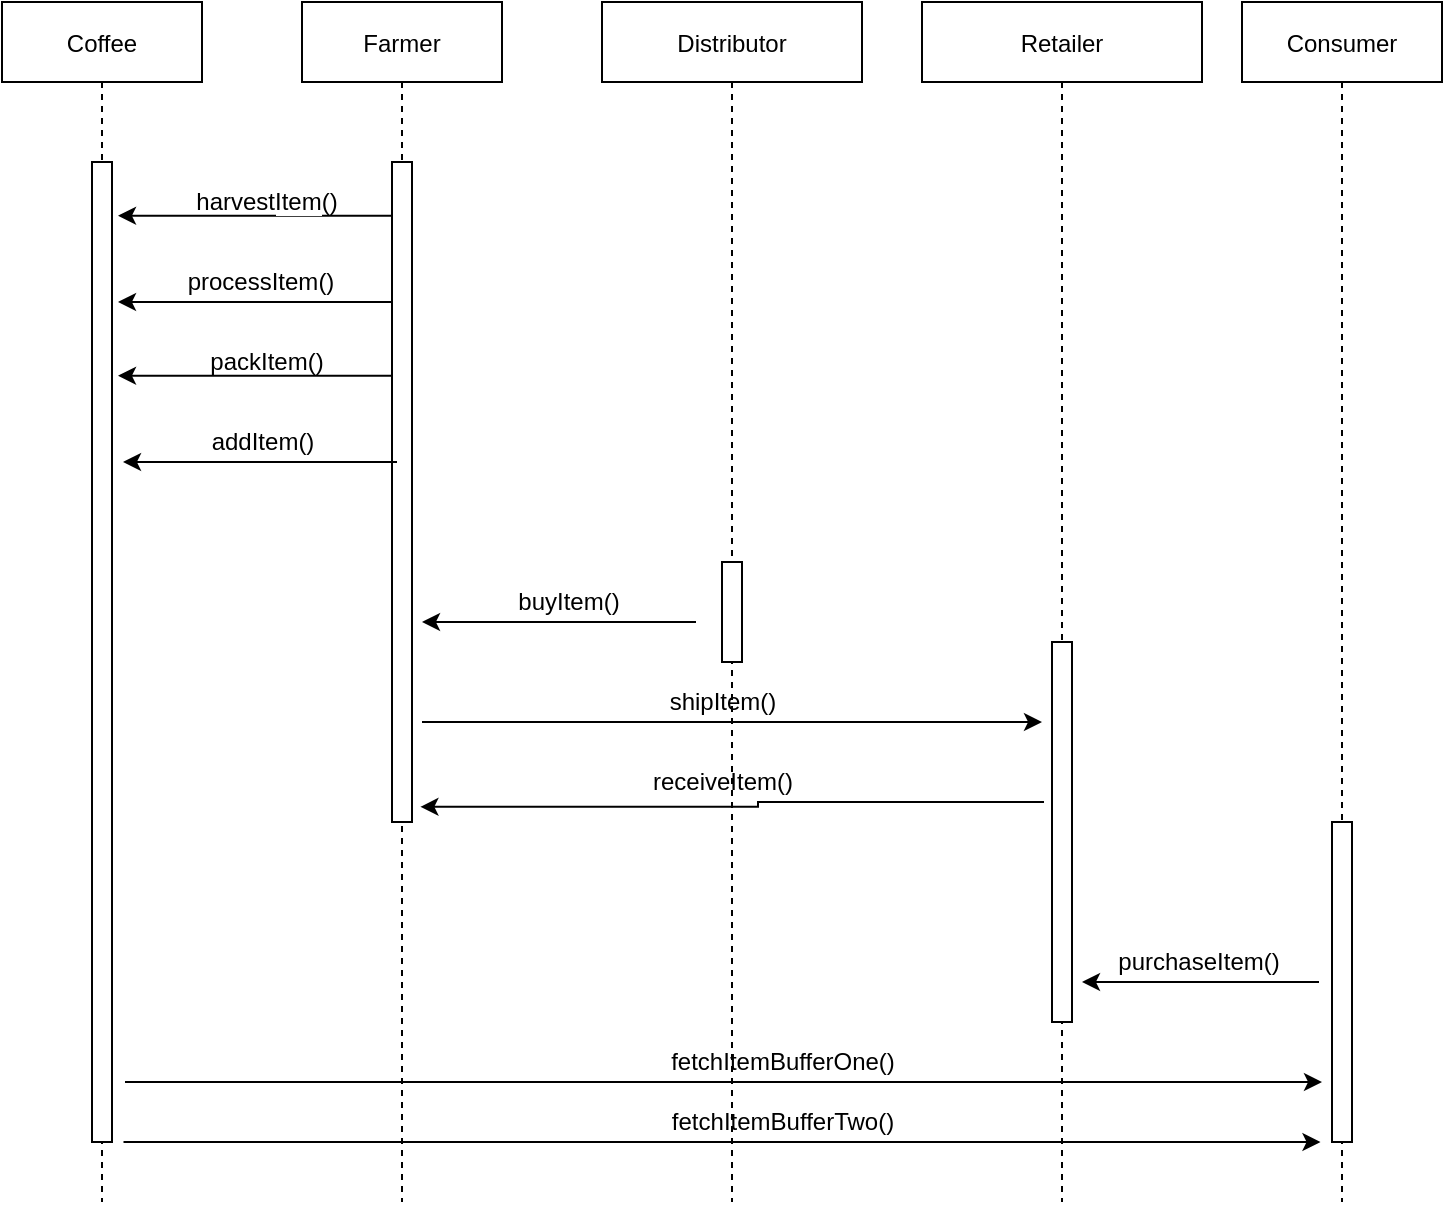 <mxfile version="17.2.4" type="device"><diagram id="kgpKYQtTHZ0yAKxKKP6v" name="Page-1"><mxGraphModel dx="1038" dy="649" grid="1" gridSize="10" guides="1" tooltips="1" connect="1" arrows="1" fold="1" page="1" pageScale="1" pageWidth="850" pageHeight="1100" math="0" shadow="0"><root><mxCell id="0"/><mxCell id="1" parent="0"/><mxCell id="3nuBFxr9cyL0pnOWT2aG-1" value="Coffee" style="shape=umlLifeline;perimeter=lifelinePerimeter;container=1;collapsible=0;recursiveResize=0;rounded=0;shadow=0;strokeWidth=1;" parent="1" vertex="1"><mxGeometry x="60" y="80" width="100" height="600" as="geometry"/></mxCell><mxCell id="3nuBFxr9cyL0pnOWT2aG-2" value="" style="points=[];perimeter=orthogonalPerimeter;rounded=0;shadow=0;strokeWidth=1;" parent="3nuBFxr9cyL0pnOWT2aG-1" vertex="1"><mxGeometry x="45" y="80" width="10" height="490" as="geometry"/></mxCell><mxCell id="UIEMN3f1FIc6W34SboFO-12" value="" style="edgeStyle=orthogonalEdgeStyle;rounded=0;orthogonalLoop=1;jettySize=auto;html=1;entryX=1.1;entryY=0.056;entryDx=0;entryDy=0;entryPerimeter=0;exitX=-0.2;exitY=0.056;exitDx=0;exitDy=0;exitPerimeter=0;" parent="3nuBFxr9cyL0pnOWT2aG-1" edge="1"><mxGeometry relative="1" as="geometry"><mxPoint x="195" y="150.0" as="sourcePoint"/><mxPoint x="58" y="150.0" as="targetPoint"/></mxGeometry></mxCell><mxCell id="3nuBFxr9cyL0pnOWT2aG-5" value="Farmer" style="shape=umlLifeline;perimeter=lifelinePerimeter;container=1;collapsible=0;recursiveResize=0;rounded=0;shadow=0;strokeWidth=1;" parent="1" vertex="1"><mxGeometry x="210" y="80" width="100" height="600" as="geometry"/></mxCell><mxCell id="3nuBFxr9cyL0pnOWT2aG-6" value="" style="points=[];perimeter=orthogonalPerimeter;rounded=0;shadow=0;strokeWidth=1;" parent="3nuBFxr9cyL0pnOWT2aG-5" vertex="1"><mxGeometry x="45" y="80" width="10" height="330" as="geometry"/></mxCell><mxCell id="UIEMN3f1FIc6W34SboFO-13" value="process&lt;span style=&quot;background-color: rgb(255 , 255 , 255)&quot;&gt;Item&lt;/span&gt;()" style="text;html=1;resizable=0;autosize=1;align=center;verticalAlign=middle;points=[];fillColor=none;strokeColor=none;rounded=0;" parent="3nuBFxr9cyL0pnOWT2aG-5" vertex="1"><mxGeometry x="-66" y="130" width="90" height="20" as="geometry"/></mxCell><mxCell id="UIEMN3f1FIc6W34SboFO-14" value="" style="edgeStyle=orthogonalEdgeStyle;rounded=0;orthogonalLoop=1;jettySize=auto;html=1;entryX=1.1;entryY=0.056;entryDx=0;entryDy=0;entryPerimeter=0;exitX=-0.2;exitY=0.056;exitDx=0;exitDy=0;exitPerimeter=0;" parent="3nuBFxr9cyL0pnOWT2aG-5" edge="1"><mxGeometry relative="1" as="geometry"><mxPoint x="45" y="186.88" as="sourcePoint"/><mxPoint x="-92" y="186.88" as="targetPoint"/></mxGeometry></mxCell><mxCell id="UIEMN3f1FIc6W34SboFO-15" value="packItem()" style="text;html=1;resizable=0;autosize=1;align=center;verticalAlign=middle;points=[];fillColor=none;strokeColor=none;rounded=0;" parent="3nuBFxr9cyL0pnOWT2aG-5" vertex="1"><mxGeometry x="-53" y="170" width="70" height="20" as="geometry"/></mxCell><mxCell id="UIEMN3f1FIc6W34SboFO-18" value="" style="edgeStyle=orthogonalEdgeStyle;rounded=0;orthogonalLoop=1;jettySize=auto;html=1;entryX=1.1;entryY=0.056;entryDx=0;entryDy=0;entryPerimeter=0;exitX=-0.2;exitY=0.056;exitDx=0;exitDy=0;exitPerimeter=0;" parent="3nuBFxr9cyL0pnOWT2aG-5" edge="1"><mxGeometry relative="1" as="geometry"><mxPoint x="45" y="106.88" as="sourcePoint"/><mxPoint x="-92" y="106.88" as="targetPoint"/></mxGeometry></mxCell><mxCell id="UIEMN3f1FIc6W34SboFO-19" value="harvest&lt;span style=&quot;background-color: rgb(255 , 255 , 255)&quot;&gt;Item&lt;/span&gt;()" style="text;html=1;resizable=0;autosize=1;align=center;verticalAlign=middle;points=[];fillColor=none;strokeColor=none;rounded=0;" parent="3nuBFxr9cyL0pnOWT2aG-5" vertex="1"><mxGeometry x="-63" y="90" width="90" height="20" as="geometry"/></mxCell><mxCell id="UIEMN3f1FIc6W34SboFO-3" value="Distributor" style="shape=umlLifeline;perimeter=lifelinePerimeter;container=1;collapsible=0;recursiveResize=0;rounded=0;shadow=0;strokeWidth=1;" parent="1" vertex="1"><mxGeometry x="360" y="80" width="130" height="600" as="geometry"/></mxCell><mxCell id="UIEMN3f1FIc6W34SboFO-4" value="" style="points=[];perimeter=orthogonalPerimeter;rounded=0;shadow=0;strokeWidth=1;" parent="UIEMN3f1FIc6W34SboFO-3" vertex="1"><mxGeometry x="60" y="280" width="10" height="50" as="geometry"/></mxCell><mxCell id="UIEMN3f1FIc6W34SboFO-52" value="fetchItemBufferOne()" style="text;html=1;resizable=0;autosize=1;align=center;verticalAlign=middle;points=[];fillColor=none;strokeColor=none;rounded=0;" parent="UIEMN3f1FIc6W34SboFO-3" vertex="1"><mxGeometry x="25" y="520" width="130" height="20" as="geometry"/></mxCell><mxCell id="UIEMN3f1FIc6W34SboFO-49" value="receiveItem()" style="text;html=1;resizable=0;autosize=1;align=center;verticalAlign=middle;points=[];fillColor=none;strokeColor=none;rounded=0;" parent="UIEMN3f1FIc6W34SboFO-3" vertex="1"><mxGeometry x="15" y="380" width="90" height="20" as="geometry"/></mxCell><mxCell id="PM9bHh_zsfgHmwVF8mAf-12" value="shipItem()" style="text;html=1;resizable=0;autosize=1;align=center;verticalAlign=middle;points=[];fillColor=none;strokeColor=none;rounded=0;" parent="UIEMN3f1FIc6W34SboFO-3" vertex="1"><mxGeometry x="25" y="340" width="70" height="20" as="geometry"/></mxCell><mxCell id="HAOgGBGYTgXtjdADMp7G-1" value="" style="endArrow=classic;html=1;rounded=0;" edge="1" parent="UIEMN3f1FIc6W34SboFO-3"><mxGeometry width="50" height="50" relative="1" as="geometry"><mxPoint x="-239.25" y="570" as="sourcePoint"/><mxPoint x="359.25" y="570" as="targetPoint"/></mxGeometry></mxCell><mxCell id="HAOgGBGYTgXtjdADMp7G-2" value="fetchItemBufferTwo()" style="text;html=1;resizable=0;autosize=1;align=center;verticalAlign=middle;points=[];fillColor=none;strokeColor=none;rounded=0;" vertex="1" parent="UIEMN3f1FIc6W34SboFO-3"><mxGeometry x="25" y="550" width="130" height="20" as="geometry"/></mxCell><mxCell id="UIEMN3f1FIc6W34SboFO-30" value="" style="edgeStyle=orthogonalEdgeStyle;rounded=0;orthogonalLoop=1;jettySize=auto;html=1;entryX=1.1;entryY=0.056;entryDx=0;entryDy=0;entryPerimeter=0;exitX=-0.2;exitY=0.056;exitDx=0;exitDy=0;exitPerimeter=0;" parent="UIEMN3f1FIc6W34SboFO-3" edge="1"><mxGeometry relative="1" as="geometry"><mxPoint x="47" y="310.0" as="sourcePoint"/><mxPoint x="-90" y="310.0" as="targetPoint"/></mxGeometry></mxCell><mxCell id="UIEMN3f1FIc6W34SboFO-7" value="Retailer" style="shape=umlLifeline;perimeter=lifelinePerimeter;container=1;collapsible=0;recursiveResize=0;rounded=0;shadow=0;strokeWidth=1;" parent="1" vertex="1"><mxGeometry x="520" y="80" width="140" height="600" as="geometry"/></mxCell><mxCell id="UIEMN3f1FIc6W34SboFO-8" value="" style="points=[];perimeter=orthogonalPerimeter;rounded=0;shadow=0;strokeWidth=1;" parent="UIEMN3f1FIc6W34SboFO-7" vertex="1"><mxGeometry x="65" y="320" width="10" height="190" as="geometry"/></mxCell><mxCell id="PM9bHh_zsfgHmwVF8mAf-16" value="purchaseItem()" style="text;html=1;resizable=0;autosize=1;align=center;verticalAlign=middle;points=[];fillColor=none;strokeColor=none;rounded=0;" parent="UIEMN3f1FIc6W34SboFO-7" vertex="1"><mxGeometry x="87.5" y="470" width="100" height="20" as="geometry"/></mxCell><mxCell id="PM9bHh_zsfgHmwVF8mAf-17" value="" style="edgeStyle=orthogonalEdgeStyle;rounded=0;orthogonalLoop=1;jettySize=auto;html=1;exitX=-0.2;exitY=0.056;exitDx=0;exitDy=0;exitPerimeter=0;" parent="UIEMN3f1FIc6W34SboFO-7" edge="1"><mxGeometry relative="1" as="geometry"><mxPoint x="198.5" y="490" as="sourcePoint"/><mxPoint x="80" y="490" as="targetPoint"/></mxGeometry></mxCell><mxCell id="PM9bHh_zsfgHmwVF8mAf-20" value="" style="endArrow=classic;html=1;rounded=0;" parent="UIEMN3f1FIc6W34SboFO-7" edge="1"><mxGeometry width="50" height="50" relative="1" as="geometry"><mxPoint x="-398.5" y="540" as="sourcePoint"/><mxPoint x="200" y="540" as="targetPoint"/></mxGeometry></mxCell><mxCell id="UIEMN3f1FIc6W34SboFO-21" value="buyItem()" style="text;html=1;resizable=0;autosize=1;align=center;verticalAlign=middle;points=[];fillColor=none;strokeColor=none;rounded=0;" parent="1" vertex="1"><mxGeometry x="307.5" y="370" width="70" height="20" as="geometry"/></mxCell><mxCell id="PM9bHh_zsfgHmwVF8mAf-1" value="Consumer" style="shape=umlLifeline;perimeter=lifelinePerimeter;container=1;collapsible=0;recursiveResize=0;rounded=0;shadow=0;strokeWidth=1;" parent="1" vertex="1"><mxGeometry x="680" y="80" width="100" height="600" as="geometry"/></mxCell><mxCell id="PM9bHh_zsfgHmwVF8mAf-2" value="" style="points=[];perimeter=orthogonalPerimeter;rounded=0;shadow=0;strokeWidth=1;" parent="PM9bHh_zsfgHmwVF8mAf-1" vertex="1"><mxGeometry x="45" y="410" width="10" height="160" as="geometry"/></mxCell><mxCell id="PM9bHh_zsfgHmwVF8mAf-7" value="addItem()" style="text;html=1;resizable=0;autosize=1;align=center;verticalAlign=middle;points=[];fillColor=none;strokeColor=none;rounded=0;" parent="1" vertex="1"><mxGeometry x="155" y="290" width="70" height="20" as="geometry"/></mxCell><mxCell id="PM9bHh_zsfgHmwVF8mAf-8" value="" style="edgeStyle=orthogonalEdgeStyle;rounded=0;orthogonalLoop=1;jettySize=auto;html=1;entryX=1.1;entryY=0.056;entryDx=0;entryDy=0;entryPerimeter=0;exitX=-0.2;exitY=0.056;exitDx=0;exitDy=0;exitPerimeter=0;" parent="1" edge="1"><mxGeometry relative="1" as="geometry"><mxPoint x="257.5" y="310.0" as="sourcePoint"/><mxPoint x="120.5" y="310.0" as="targetPoint"/></mxGeometry></mxCell><mxCell id="PM9bHh_zsfgHmwVF8mAf-13" value="" style="endArrow=classic;html=1;rounded=0;" parent="1" edge="1"><mxGeometry width="50" height="50" relative="1" as="geometry"><mxPoint x="270" y="440" as="sourcePoint"/><mxPoint x="580" y="440" as="targetPoint"/></mxGeometry></mxCell><mxCell id="UIEMN3f1FIc6W34SboFO-48" value="" style="edgeStyle=orthogonalEdgeStyle;rounded=0;orthogonalLoop=1;jettySize=auto;html=1;exitX=-0.2;exitY=0.056;exitDx=0;exitDy=0;exitPerimeter=0;entryX=1.42;entryY=0.977;entryDx=0;entryDy=0;entryPerimeter=0;" parent="1" target="3nuBFxr9cyL0pnOWT2aG-6" edge="1"><mxGeometry relative="1" as="geometry"><mxPoint x="581" y="480.0" as="sourcePoint"/><mxPoint x="319" y="480" as="targetPoint"/><Array as="points"><mxPoint x="438" y="480"/><mxPoint x="438" y="482"/></Array></mxGeometry></mxCell></root></mxGraphModel></diagram></mxfile>